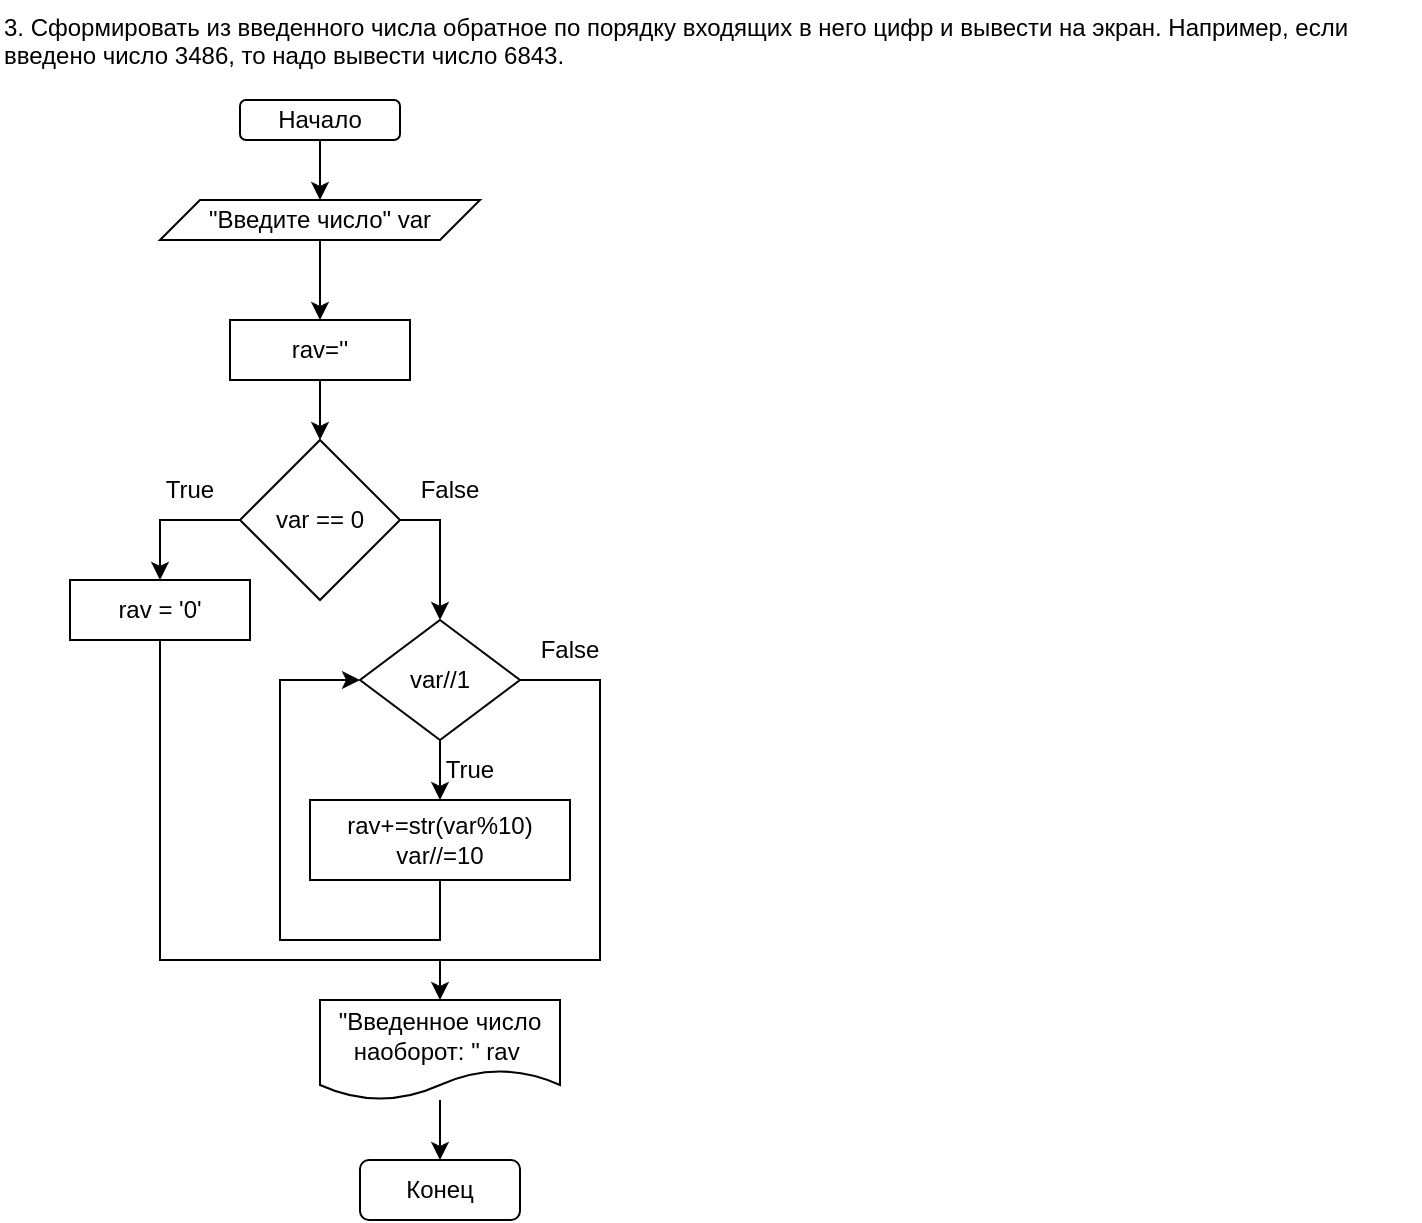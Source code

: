 <mxfile version="17.5.0" type="device"><diagram id="C5RBs43oDa-KdzZeNtuy" name="Page-1"><mxGraphModel dx="1185" dy="555" grid="1" gridSize="10" guides="1" tooltips="1" connect="1" arrows="1" fold="1" page="1" pageScale="1" pageWidth="827" pageHeight="1169" math="0" shadow="0"><root><mxCell id="WIyWlLk6GJQsqaUBKTNV-0"/><mxCell id="WIyWlLk6GJQsqaUBKTNV-1" parent="WIyWlLk6GJQsqaUBKTNV-0"/><mxCell id="eD7I3x-_jHl2GSEzCtqL-14" value="" style="edgeStyle=orthogonalEdgeStyle;rounded=0;orthogonalLoop=1;jettySize=auto;html=1;entryX=0.5;entryY=0;entryDx=0;entryDy=0;" parent="WIyWlLk6GJQsqaUBKTNV-1" source="eD7I3x-_jHl2GSEzCtqL-1" target="eD7I3x-_jHl2GSEzCtqL-4" edge="1"><mxGeometry relative="1" as="geometry"/></mxCell><mxCell id="eD7I3x-_jHl2GSEzCtqL-1" value="Начало" style="rounded=1;whiteSpace=wrap;html=1;" parent="WIyWlLk6GJQsqaUBKTNV-1" vertex="1"><mxGeometry x="160" y="70" width="80" height="20" as="geometry"/></mxCell><mxCell id="eD7I3x-_jHl2GSEzCtqL-2" value="rav=''" style="rounded=0;whiteSpace=wrap;html=1;" parent="WIyWlLk6GJQsqaUBKTNV-1" vertex="1"><mxGeometry x="155" y="180" width="90" height="30" as="geometry"/></mxCell><mxCell id="eD7I3x-_jHl2GSEzCtqL-57" style="edgeStyle=orthogonalEdgeStyle;rounded=0;orthogonalLoop=1;jettySize=auto;html=1;entryX=0.5;entryY=0;entryDx=0;entryDy=0;" parent="WIyWlLk6GJQsqaUBKTNV-1" source="eD7I3x-_jHl2GSEzCtqL-3" target="eD7I3x-_jHl2GSEzCtqL-61" edge="1"><mxGeometry relative="1" as="geometry"><mxPoint x="260" y="440" as="targetPoint"/></mxGeometry></mxCell><mxCell id="eD7I3x-_jHl2GSEzCtqL-3" value="var//1" style="rhombus;whiteSpace=wrap;html=1;" parent="WIyWlLk6GJQsqaUBKTNV-1" vertex="1"><mxGeometry x="220" y="330" width="80" height="60" as="geometry"/></mxCell><mxCell id="eD7I3x-_jHl2GSEzCtqL-54" style="edgeStyle=orthogonalEdgeStyle;rounded=0;orthogonalLoop=1;jettySize=auto;html=1;entryX=0.5;entryY=0;entryDx=0;entryDy=0;" parent="WIyWlLk6GJQsqaUBKTNV-1" source="eD7I3x-_jHl2GSEzCtqL-4" target="eD7I3x-_jHl2GSEzCtqL-2" edge="1"><mxGeometry relative="1" as="geometry"/></mxCell><mxCell id="eD7I3x-_jHl2GSEzCtqL-4" value="&quot;Введите число&quot; var" style="shape=parallelogram;perimeter=parallelogramPerimeter;whiteSpace=wrap;html=1;fixedSize=1;" parent="WIyWlLk6GJQsqaUBKTNV-1" vertex="1"><mxGeometry x="120" y="120" width="160" height="20" as="geometry"/></mxCell><mxCell id="eD7I3x-_jHl2GSEzCtqL-65" value="" style="edgeStyle=orthogonalEdgeStyle;rounded=0;orthogonalLoop=1;jettySize=auto;html=1;" parent="WIyWlLk6GJQsqaUBKTNV-1" source="eD7I3x-_jHl2GSEzCtqL-10" target="eD7I3x-_jHl2GSEzCtqL-13" edge="1"><mxGeometry relative="1" as="geometry"/></mxCell><mxCell id="eD7I3x-_jHl2GSEzCtqL-10" value="&quot;Введенное число наоборот: &quot; rav&amp;nbsp;" style="shape=document;whiteSpace=wrap;html=1;boundedLbl=1;" parent="WIyWlLk6GJQsqaUBKTNV-1" vertex="1"><mxGeometry x="200" y="520" width="120" height="50" as="geometry"/></mxCell><mxCell id="eD7I3x-_jHl2GSEzCtqL-13" value="Конец" style="rounded=1;whiteSpace=wrap;html=1;" parent="WIyWlLk6GJQsqaUBKTNV-1" vertex="1"><mxGeometry x="220" y="600" width="80" height="30" as="geometry"/></mxCell><mxCell id="eD7I3x-_jHl2GSEzCtqL-22" value="" style="endArrow=classic;html=1;rounded=0;exitX=1;exitY=0.5;exitDx=0;exitDy=0;entryX=0.5;entryY=0;entryDx=0;entryDy=0;" parent="WIyWlLk6GJQsqaUBKTNV-1" source="eD7I3x-_jHl2GSEzCtqL-3" target="eD7I3x-_jHl2GSEzCtqL-10" edge="1"><mxGeometry width="50" height="50" relative="1" as="geometry"><mxPoint x="420" y="600" as="sourcePoint"/><mxPoint x="520" y="550" as="targetPoint"/><Array as="points"><mxPoint x="340" y="360"/><mxPoint x="340" y="500"/><mxPoint x="260" y="500"/></Array></mxGeometry></mxCell><mxCell id="eD7I3x-_jHl2GSEzCtqL-28" value="" style="endArrow=classic;html=1;rounded=0;exitX=0.5;exitY=1;exitDx=0;exitDy=0;entryX=0;entryY=0.5;entryDx=0;entryDy=0;" parent="WIyWlLk6GJQsqaUBKTNV-1" source="eD7I3x-_jHl2GSEzCtqL-61" target="eD7I3x-_jHl2GSEzCtqL-3" edge="1"><mxGeometry width="50" height="50" relative="1" as="geometry"><mxPoint x="250" y="675" as="sourcePoint"/><mxPoint x="140" y="360" as="targetPoint"/><Array as="points"><mxPoint x="260" y="490"/><mxPoint x="180" y="490"/><mxPoint x="180" y="360"/></Array></mxGeometry></mxCell><mxCell id="eD7I3x-_jHl2GSEzCtqL-32" value="True" style="text;html=1;strokeColor=none;fillColor=none;align=center;verticalAlign=middle;whiteSpace=wrap;rounded=0;" parent="WIyWlLk6GJQsqaUBKTNV-1" vertex="1"><mxGeometry x="245" y="390" width="60" height="30" as="geometry"/></mxCell><mxCell id="eD7I3x-_jHl2GSEzCtqL-33" value="False" style="text;html=1;strokeColor=none;fillColor=none;align=center;verticalAlign=middle;whiteSpace=wrap;rounded=0;" parent="WIyWlLk6GJQsqaUBKTNV-1" vertex="1"><mxGeometry x="295" y="330" width="60" height="30" as="geometry"/></mxCell><mxCell id="eD7I3x-_jHl2GSEzCtqL-61" value="rav+=str(var%10)&lt;br&gt;var//=10" style="rounded=0;whiteSpace=wrap;html=1;" parent="WIyWlLk6GJQsqaUBKTNV-1" vertex="1"><mxGeometry x="195" y="420" width="130" height="40" as="geometry"/></mxCell><mxCell id="eD7I3x-_jHl2GSEzCtqL-66" value="3. Сформировать из введенного числа обратное по порядку входящих в него цифр и вывести на экран. Например, если введено число 3486, то надо вывести число 6843." style="text;whiteSpace=wrap;html=1;" parent="WIyWlLk6GJQsqaUBKTNV-1" vertex="1"><mxGeometry x="40" y="20" width="710" height="40" as="geometry"/></mxCell><mxCell id="TdVx0G5SIXBZkPXuGjAl-0" value="var == 0" style="rhombus;whiteSpace=wrap;html=1;" vertex="1" parent="WIyWlLk6GJQsqaUBKTNV-1"><mxGeometry x="160" y="240" width="80" height="80" as="geometry"/></mxCell><mxCell id="TdVx0G5SIXBZkPXuGjAl-2" value="rav = '0'" style="rounded=0;whiteSpace=wrap;html=1;" vertex="1" parent="WIyWlLk6GJQsqaUBKTNV-1"><mxGeometry x="75" y="310" width="90" height="30" as="geometry"/></mxCell><mxCell id="TdVx0G5SIXBZkPXuGjAl-3" value="" style="endArrow=classic;html=1;rounded=0;exitX=0.5;exitY=1;exitDx=0;exitDy=0;entryX=0.5;entryY=0;entryDx=0;entryDy=0;" edge="1" parent="WIyWlLk6GJQsqaUBKTNV-1" source="eD7I3x-_jHl2GSEzCtqL-2" target="TdVx0G5SIXBZkPXuGjAl-0"><mxGeometry width="50" height="50" relative="1" as="geometry"><mxPoint x="320" y="250" as="sourcePoint"/><mxPoint x="370" y="200" as="targetPoint"/></mxGeometry></mxCell><mxCell id="TdVx0G5SIXBZkPXuGjAl-4" value="" style="endArrow=classic;html=1;rounded=0;exitX=0;exitY=0.5;exitDx=0;exitDy=0;entryX=0.5;entryY=0;entryDx=0;entryDy=0;" edge="1" parent="WIyWlLk6GJQsqaUBKTNV-1" source="TdVx0G5SIXBZkPXuGjAl-0" target="TdVx0G5SIXBZkPXuGjAl-2"><mxGeometry width="50" height="50" relative="1" as="geometry"><mxPoint x="100" y="290" as="sourcePoint"/><mxPoint x="150" y="240" as="targetPoint"/><Array as="points"><mxPoint x="120" y="280"/></Array></mxGeometry></mxCell><mxCell id="TdVx0G5SIXBZkPXuGjAl-5" value="" style="endArrow=none;html=1;rounded=0;entryX=0.5;entryY=1;entryDx=0;entryDy=0;" edge="1" parent="WIyWlLk6GJQsqaUBKTNV-1" target="TdVx0G5SIXBZkPXuGjAl-2"><mxGeometry width="50" height="50" relative="1" as="geometry"><mxPoint x="260" y="500" as="sourcePoint"/><mxPoint x="130" y="400" as="targetPoint"/><Array as="points"><mxPoint x="120" y="500"/></Array></mxGeometry></mxCell><mxCell id="TdVx0G5SIXBZkPXuGjAl-6" value="" style="endArrow=classic;html=1;rounded=0;exitX=1;exitY=0.5;exitDx=0;exitDy=0;entryX=0.5;entryY=0;entryDx=0;entryDy=0;" edge="1" parent="WIyWlLk6GJQsqaUBKTNV-1" source="TdVx0G5SIXBZkPXuGjAl-0" target="eD7I3x-_jHl2GSEzCtqL-3"><mxGeometry width="50" height="50" relative="1" as="geometry"><mxPoint x="250" y="290" as="sourcePoint"/><mxPoint x="360" y="240" as="targetPoint"/><Array as="points"><mxPoint x="260" y="280"/></Array></mxGeometry></mxCell><mxCell id="TdVx0G5SIXBZkPXuGjAl-7" value="False" style="text;html=1;strokeColor=none;fillColor=none;align=center;verticalAlign=middle;whiteSpace=wrap;rounded=0;" vertex="1" parent="WIyWlLk6GJQsqaUBKTNV-1"><mxGeometry x="235" y="250" width="60" height="30" as="geometry"/></mxCell><mxCell id="TdVx0G5SIXBZkPXuGjAl-8" value="True" style="text;html=1;strokeColor=none;fillColor=none;align=center;verticalAlign=middle;whiteSpace=wrap;rounded=0;" vertex="1" parent="WIyWlLk6GJQsqaUBKTNV-1"><mxGeometry x="105" y="250" width="60" height="30" as="geometry"/></mxCell></root></mxGraphModel></diagram></mxfile>
